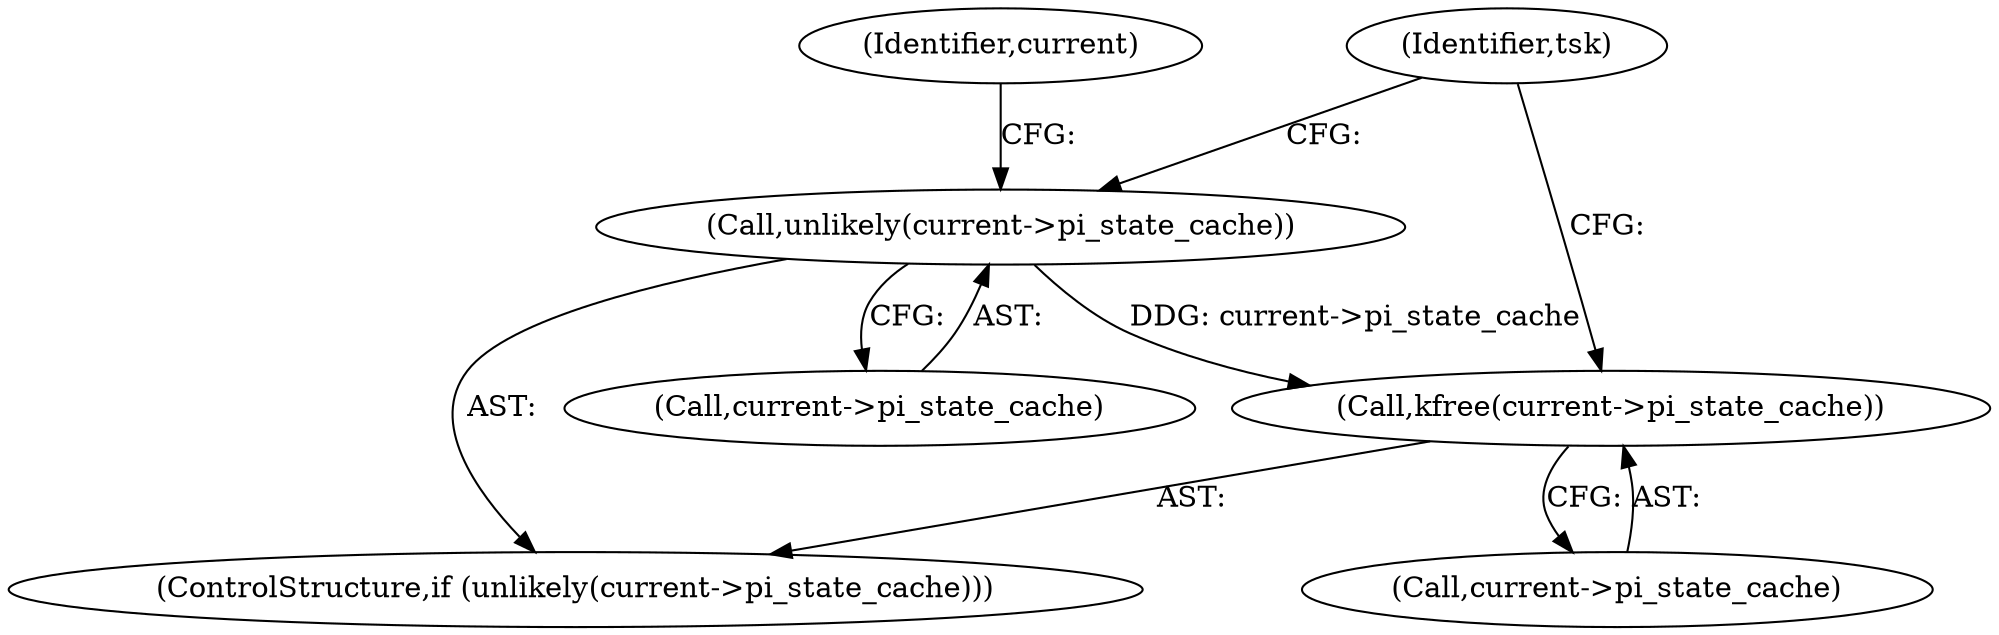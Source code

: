 digraph "0_linux_8141c7f3e7aee618312fa1c15109e1219de784a7@API" {
"1000309" [label="(Call,kfree(current->pi_state_cache))"];
"1000305" [label="(Call,unlikely(current->pi_state_cache))"];
"1000304" [label="(ControlStructure,if (unlikely(current->pi_state_cache)))"];
"1000310" [label="(Call,current->pi_state_cache)"];
"1000305" [label="(Call,unlikely(current->pi_state_cache))"];
"1000306" [label="(Call,current->pi_state_cache)"];
"1000311" [label="(Identifier,current)"];
"1000309" [label="(Call,kfree(current->pi_state_cache))"];
"1000314" [label="(Identifier,tsk)"];
"1000309" -> "1000304"  [label="AST: "];
"1000309" -> "1000310"  [label="CFG: "];
"1000310" -> "1000309"  [label="AST: "];
"1000314" -> "1000309"  [label="CFG: "];
"1000305" -> "1000309"  [label="DDG: current->pi_state_cache"];
"1000305" -> "1000304"  [label="AST: "];
"1000305" -> "1000306"  [label="CFG: "];
"1000306" -> "1000305"  [label="AST: "];
"1000311" -> "1000305"  [label="CFG: "];
"1000314" -> "1000305"  [label="CFG: "];
}
